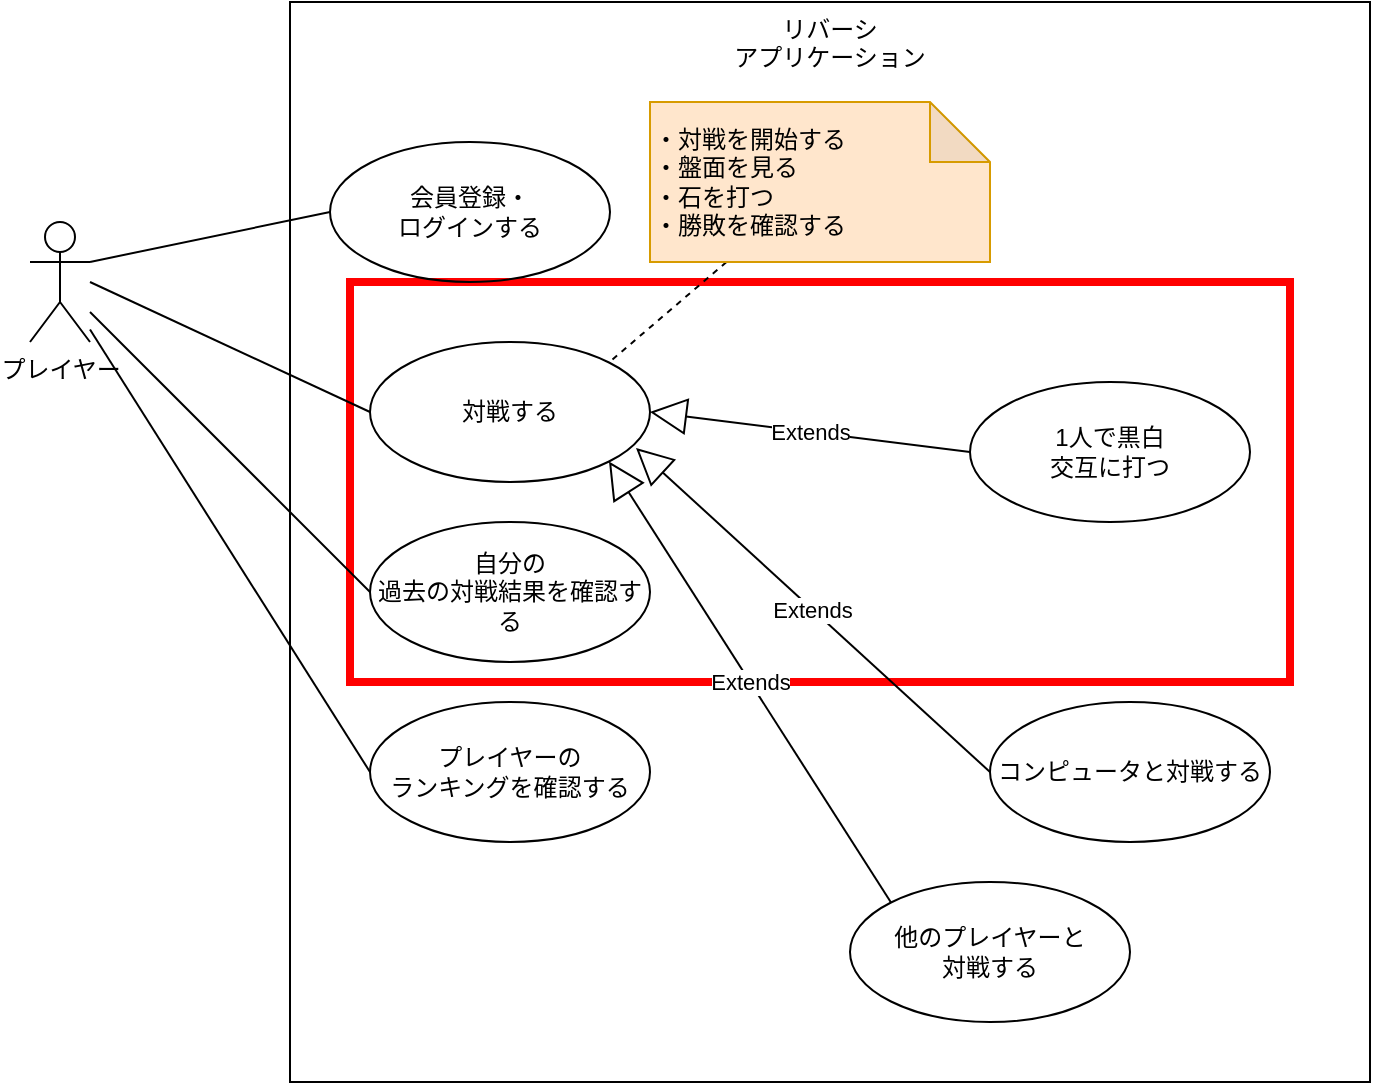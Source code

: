 <mxfile>
    <diagram id="hc4WEP3uZDQJqUaz96WE" name="ページ1">
        <mxGraphModel dx="980" dy="827" grid="1" gridSize="10" guides="1" tooltips="1" connect="1" arrows="1" fold="1" page="1" pageScale="1" pageWidth="827" pageHeight="1169" math="0" shadow="0">
            <root>
                <mxCell id="0"/>
                <mxCell id="1" parent="0"/>
                <mxCell id="2" value="リバーシ&lt;br&gt;アプリケーション" style="whiteSpace=wrap;html=1;aspect=fixed;verticalAlign=top;gradientColor=none;fillColor=none;" vertex="1" parent="1">
                    <mxGeometry x="210" y="250" width="540" height="540" as="geometry"/>
                </mxCell>
                <mxCell id="23" value="" style="rounded=0;whiteSpace=wrap;html=1;fillColor=none;gradientColor=none;strokeColor=#FF0000;strokeWidth=4;" vertex="1" parent="1">
                    <mxGeometry x="240" y="390" width="470" height="200" as="geometry"/>
                </mxCell>
                <mxCell id="17" style="edgeStyle=none;sketch=0;html=1;entryX=0;entryY=0.5;entryDx=0;entryDy=0;endArrow=none;endFill=0;" edge="1" parent="1" target="4">
                    <mxGeometry relative="1" as="geometry">
                        <mxPoint x="110" y="390" as="sourcePoint"/>
                    </mxGeometry>
                </mxCell>
                <mxCell id="3" value="プレイヤー" style="shape=umlActor;verticalLabelPosition=bottom;verticalAlign=top;html=1;outlineConnect=0;fillColor=none;gradientColor=none;" vertex="1" parent="1">
                    <mxGeometry x="80" y="360" width="30" height="60" as="geometry"/>
                </mxCell>
                <mxCell id="4" value="対戦する" style="ellipse;whiteSpace=wrap;html=1;fillColor=none;gradientColor=none;" vertex="1" parent="1">
                    <mxGeometry x="250" y="420" width="140" height="70" as="geometry"/>
                </mxCell>
                <mxCell id="9" style="edgeStyle=none;html=1;entryX=1;entryY=0;entryDx=0;entryDy=0;endArrow=none;endFill=0;dashed=1;" edge="1" parent="1" source="8" target="4">
                    <mxGeometry relative="1" as="geometry"/>
                </mxCell>
                <mxCell id="8" value="・対戦を開始する&lt;br&gt;・盤面を見る&lt;br&gt;・石を打つ&lt;br&gt;・勝敗を確認する" style="shape=note;whiteSpace=wrap;html=1;backgroundOutline=1;darkOpacity=0.05;fillColor=#ffe6cc;strokeColor=#d79b00;align=left;" vertex="1" parent="1">
                    <mxGeometry x="390" y="300" width="170" height="80" as="geometry"/>
                </mxCell>
                <mxCell id="15" style="edgeStyle=none;html=1;exitX=0;exitY=0.5;exitDx=0;exitDy=0;endArrow=none;endFill=0;" edge="1" parent="1" source="10" target="3">
                    <mxGeometry relative="1" as="geometry"/>
                </mxCell>
                <mxCell id="10" value="自分の&lt;br&gt;過去の対戦結果を確認する" style="ellipse;whiteSpace=wrap;html=1;fillColor=none;gradientColor=none;" vertex="1" parent="1">
                    <mxGeometry x="250" y="510" width="140" height="70" as="geometry"/>
                </mxCell>
                <mxCell id="16" style="edgeStyle=none;html=1;exitX=0;exitY=0.5;exitDx=0;exitDy=0;entryX=1;entryY=0.333;entryDx=0;entryDy=0;entryPerimeter=0;endArrow=none;endFill=0;" edge="1" parent="1" source="11" target="3">
                    <mxGeometry relative="1" as="geometry"/>
                </mxCell>
                <mxCell id="11" value="会員登録・&lt;br&gt;ログインする" style="ellipse;whiteSpace=wrap;html=1;fillColor=none;gradientColor=none;" vertex="1" parent="1">
                    <mxGeometry x="230" y="320" width="140" height="70" as="geometry"/>
                </mxCell>
                <mxCell id="12" value="1人で黒白&lt;br&gt;交互に打つ" style="ellipse;whiteSpace=wrap;html=1;fillColor=none;gradientColor=none;" vertex="1" parent="1">
                    <mxGeometry x="550" y="440" width="140" height="70" as="geometry"/>
                </mxCell>
                <mxCell id="13" value="コンピュータと対戦する" style="ellipse;whiteSpace=wrap;html=1;fillColor=none;gradientColor=none;" vertex="1" parent="1">
                    <mxGeometry x="560" y="600" width="140" height="70" as="geometry"/>
                </mxCell>
                <mxCell id="14" value="他のプレイヤーと&lt;br&gt;対戦する" style="ellipse;whiteSpace=wrap;html=1;fillColor=none;gradientColor=none;" vertex="1" parent="1">
                    <mxGeometry x="490" y="690" width="140" height="70" as="geometry"/>
                </mxCell>
                <mxCell id="18" value="Extends" style="endArrow=block;endSize=16;endFill=0;html=1;sketch=0;entryX=1;entryY=0.5;entryDx=0;entryDy=0;exitX=0;exitY=0.5;exitDx=0;exitDy=0;" edge="1" parent="1" source="12" target="4">
                    <mxGeometry width="160" relative="1" as="geometry">
                        <mxPoint x="320" y="440" as="sourcePoint"/>
                        <mxPoint x="480" y="440" as="targetPoint"/>
                    </mxGeometry>
                </mxCell>
                <mxCell id="19" value="Extends" style="endArrow=block;endSize=16;endFill=0;html=1;sketch=0;exitX=0;exitY=0.5;exitDx=0;exitDy=0;entryX=0.95;entryY=0.757;entryDx=0;entryDy=0;entryPerimeter=0;" edge="1" parent="1" source="13" target="4">
                    <mxGeometry width="160" relative="1" as="geometry">
                        <mxPoint x="460" y="445" as="sourcePoint"/>
                        <mxPoint x="380" y="480" as="targetPoint"/>
                    </mxGeometry>
                </mxCell>
                <mxCell id="20" value="Extends" style="endArrow=block;endSize=16;endFill=0;html=1;sketch=0;entryX=1;entryY=1;entryDx=0;entryDy=0;exitX=0;exitY=0;exitDx=0;exitDy=0;" edge="1" parent="1" source="14" target="4">
                    <mxGeometry width="160" relative="1" as="geometry">
                        <mxPoint x="460" y="535" as="sourcePoint"/>
                        <mxPoint x="399.02" y="488.02" as="targetPoint"/>
                    </mxGeometry>
                </mxCell>
                <mxCell id="22" style="edgeStyle=none;sketch=0;html=1;exitX=0;exitY=0.5;exitDx=0;exitDy=0;endArrow=none;endFill=0;" edge="1" parent="1" source="21" target="3">
                    <mxGeometry relative="1" as="geometry"/>
                </mxCell>
                <mxCell id="21" value="プレイヤーの&lt;br&gt;ランキングを確認する" style="ellipse;whiteSpace=wrap;html=1;fillColor=none;gradientColor=none;" vertex="1" parent="1">
                    <mxGeometry x="250" y="600" width="140" height="70" as="geometry"/>
                </mxCell>
            </root>
        </mxGraphModel>
    </diagram>
</mxfile>